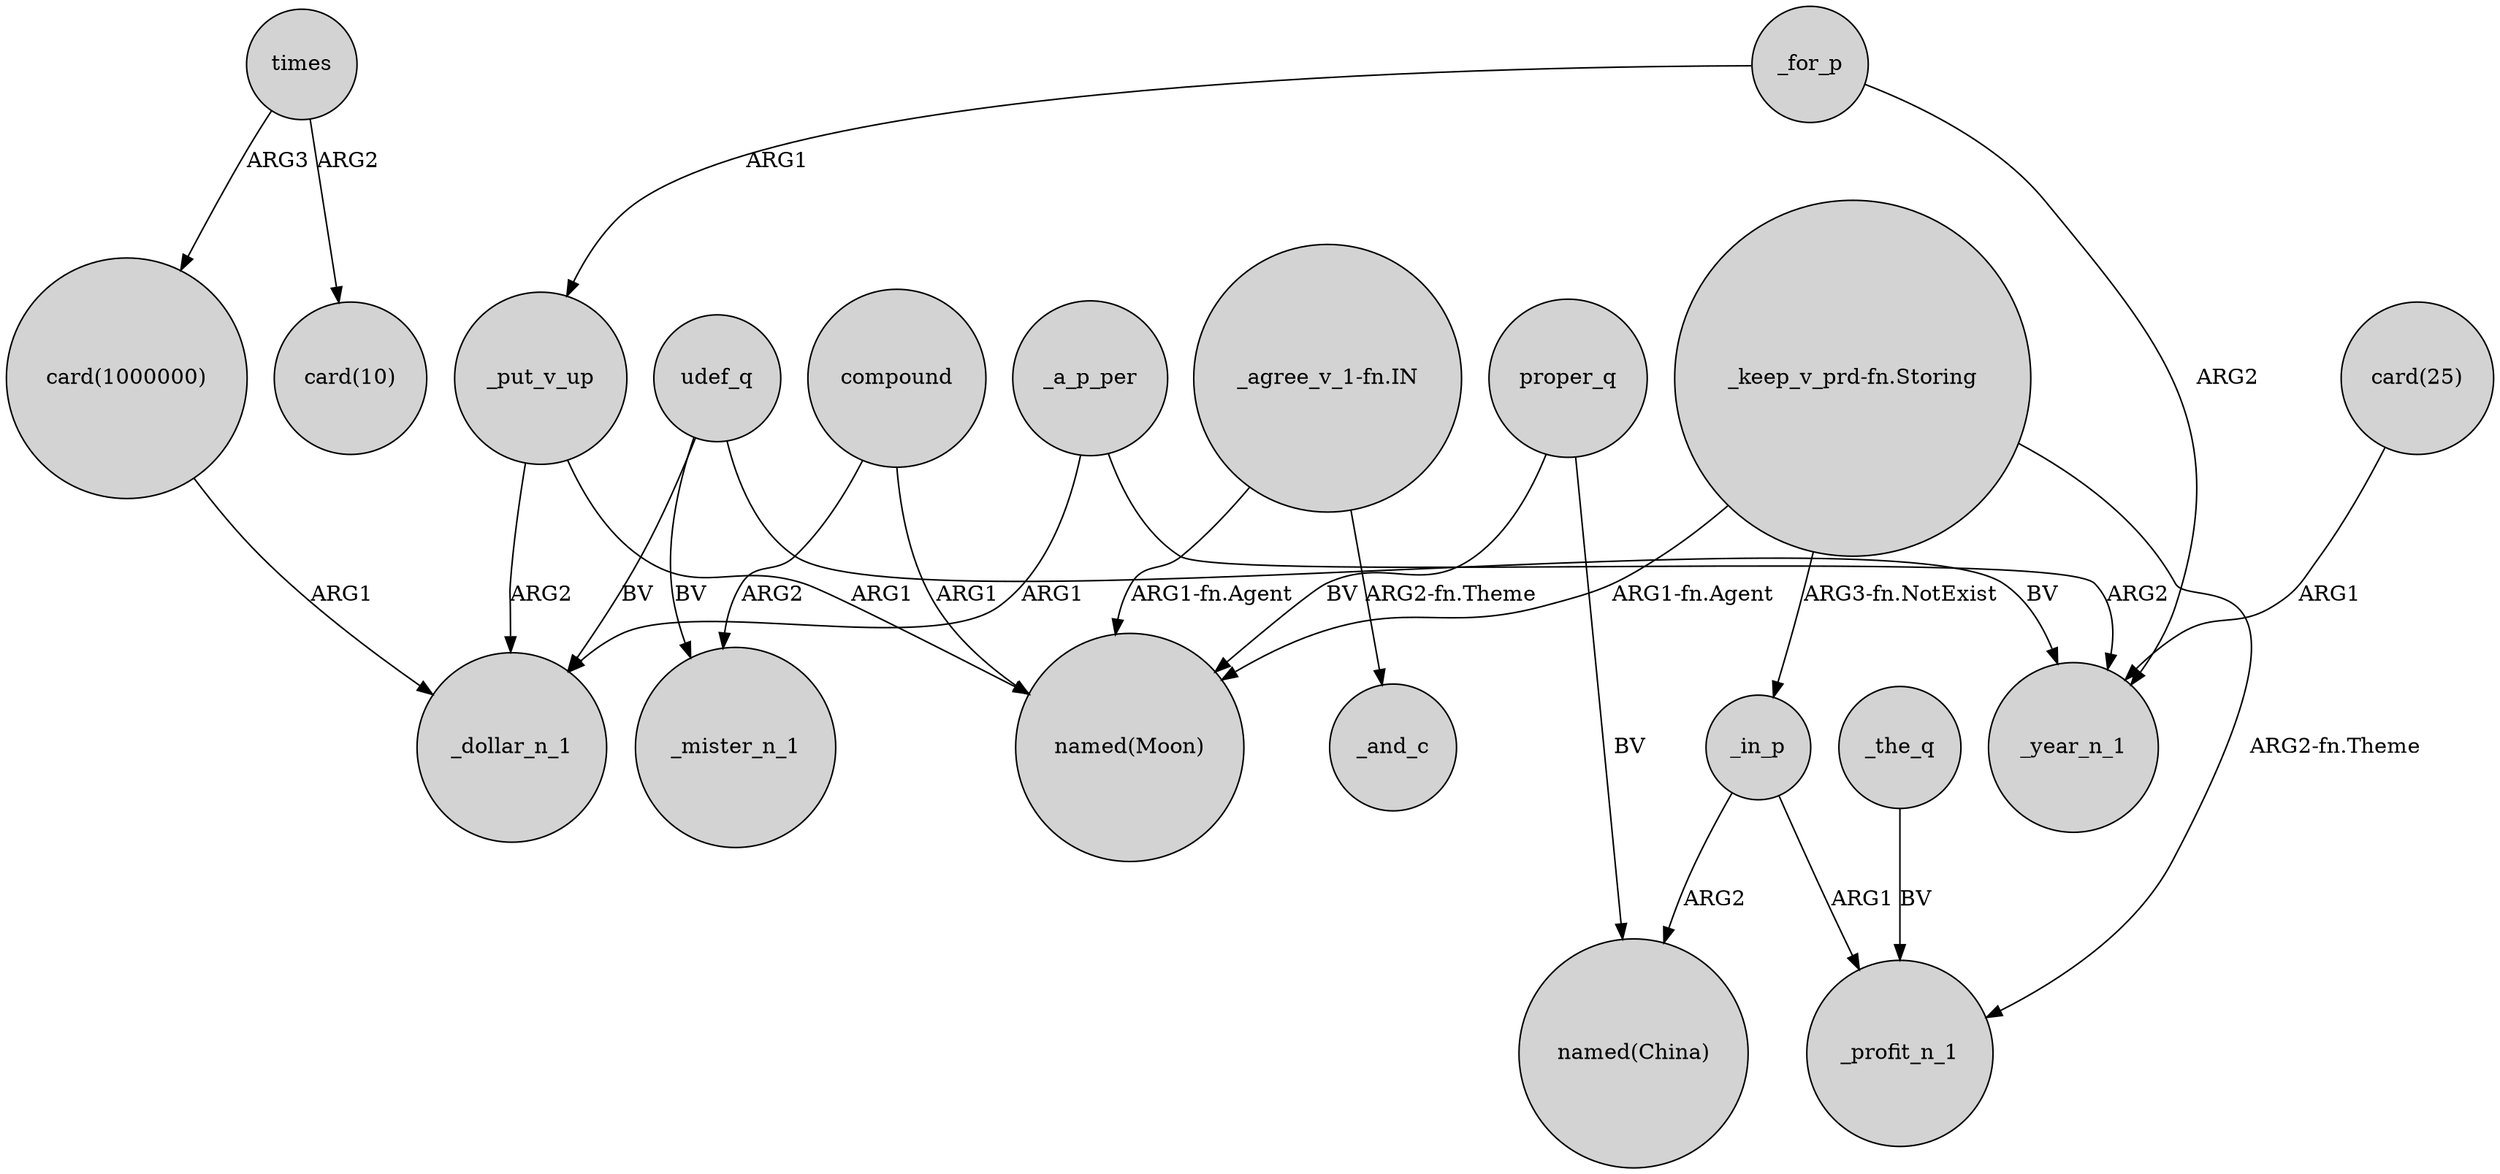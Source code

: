 digraph {
	node [shape=circle style=filled]
	"card(1000000)" -> _dollar_n_1 [label=ARG1]
	_put_v_up -> "named(Moon)" [label=ARG1]
	"_agree_v_1-fn.IN" -> _and_c [label="ARG2-fn.Theme"]
	_for_p -> _year_n_1 [label=ARG2]
	_a_p_per -> _year_n_1 [label=ARG2]
	compound -> _mister_n_1 [label=ARG2]
	udef_q -> _mister_n_1 [label=BV]
	compound -> "named(Moon)" [label=ARG1]
	_for_p -> _put_v_up [label=ARG1]
	"_keep_v_prd-fn.Storing" -> "named(Moon)" [label="ARG1-fn.Agent"]
	"_agree_v_1-fn.IN" -> "named(Moon)" [label="ARG1-fn.Agent"]
	_a_p_per -> _dollar_n_1 [label=ARG1]
	proper_q -> "named(Moon)" [label=BV]
	_in_p -> _profit_n_1 [label=ARG1]
	_the_q -> _profit_n_1 [label=BV]
	times -> "card(1000000)" [label=ARG3]
	times -> "card(10)" [label=ARG2]
	"card(25)" -> _year_n_1 [label=ARG1]
	proper_q -> "named(China)" [label=BV]
	"_keep_v_prd-fn.Storing" -> _profit_n_1 [label="ARG2-fn.Theme"]
	udef_q -> _year_n_1 [label=BV]
	_put_v_up -> _dollar_n_1 [label=ARG2]
	_in_p -> "named(China)" [label=ARG2]
	udef_q -> _dollar_n_1 [label=BV]
	"_keep_v_prd-fn.Storing" -> _in_p [label="ARG3-fn.NotExist"]
}

